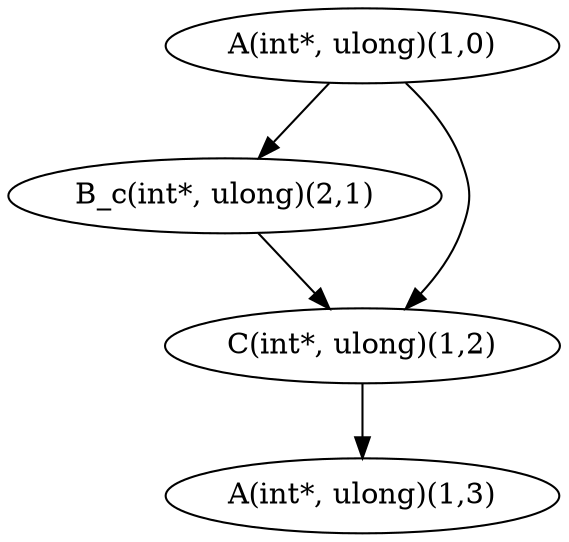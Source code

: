 strict digraph {
	"A(int*, ulong)(1,0)" ;
	"B_c(int*, ulong)(2,1)" ;
	"C(int*, ulong)(1,2)" ;
	"A(int*, ulong)(1,3)" ;

	"C(int*, ulong)(1,2)" -> "A(int*, ulong)(1,3)" ;
	"B_c(int*, ulong)(2,1)" -> "C(int*, ulong)(1,2)" ;
	"A(int*, ulong)(1,0)" -> "C(int*, ulong)(1,2)" ;
	"A(int*, ulong)(1,0)" -> "B_c(int*, ulong)(2,1)" ;
}
